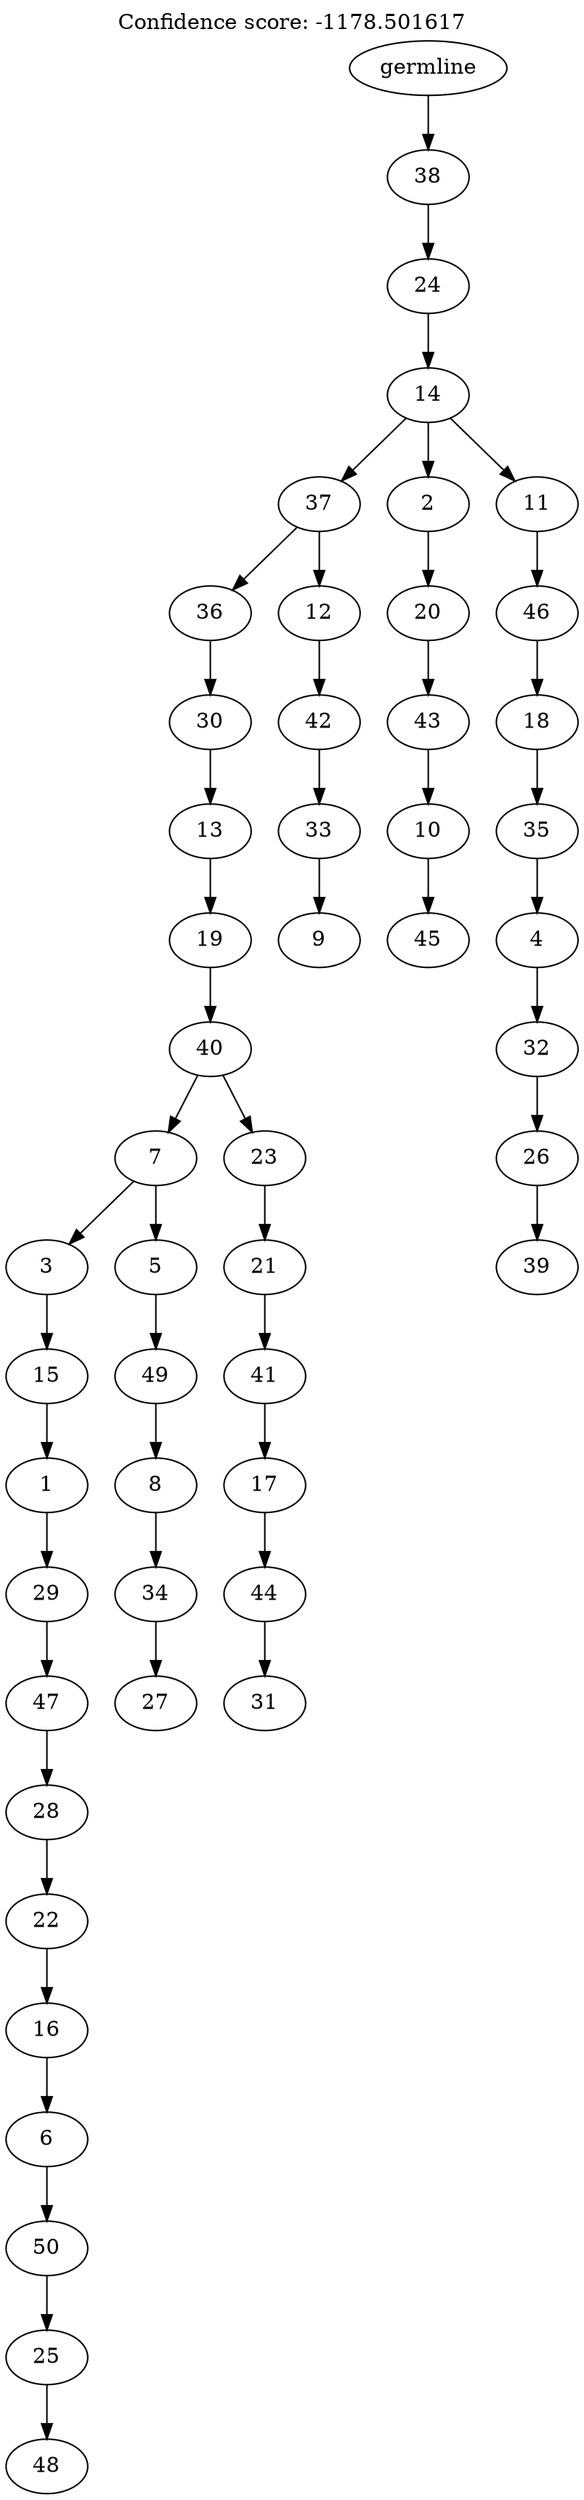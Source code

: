 digraph g {
	"49" -> "50";
	"50" [label="48"];
	"48" -> "49";
	"49" [label="25"];
	"47" -> "48";
	"48" [label="50"];
	"46" -> "47";
	"47" [label="6"];
	"45" -> "46";
	"46" [label="16"];
	"44" -> "45";
	"45" [label="22"];
	"43" -> "44";
	"44" [label="28"];
	"42" -> "43";
	"43" [label="47"];
	"41" -> "42";
	"42" [label="29"];
	"40" -> "41";
	"41" [label="1"];
	"39" -> "40";
	"40" [label="15"];
	"37" -> "38";
	"38" [label="27"];
	"36" -> "37";
	"37" [label="34"];
	"35" -> "36";
	"36" [label="8"];
	"34" -> "35";
	"35" [label="49"];
	"33" -> "34";
	"34" [label="5"];
	"33" -> "39";
	"39" [label="3"];
	"31" -> "32";
	"32" [label="31"];
	"30" -> "31";
	"31" [label="44"];
	"29" -> "30";
	"30" [label="17"];
	"28" -> "29";
	"29" [label="41"];
	"27" -> "28";
	"28" [label="21"];
	"26" -> "27";
	"27" [label="23"];
	"26" -> "33";
	"33" [label="7"];
	"25" -> "26";
	"26" [label="40"];
	"24" -> "25";
	"25" [label="19"];
	"23" -> "24";
	"24" [label="13"];
	"22" -> "23";
	"23" [label="30"];
	"20" -> "21";
	"21" [label="9"];
	"19" -> "20";
	"20" [label="33"];
	"18" -> "19";
	"19" [label="42"];
	"17" -> "18";
	"18" [label="12"];
	"17" -> "22";
	"22" [label="36"];
	"15" -> "16";
	"16" [label="45"];
	"14" -> "15";
	"15" [label="10"];
	"13" -> "14";
	"14" [label="43"];
	"12" -> "13";
	"13" [label="20"];
	"10" -> "11";
	"11" [label="39"];
	"9" -> "10";
	"10" [label="26"];
	"8" -> "9";
	"9" [label="32"];
	"7" -> "8";
	"8" [label="4"];
	"6" -> "7";
	"7" [label="35"];
	"5" -> "6";
	"6" [label="18"];
	"4" -> "5";
	"5" [label="46"];
	"3" -> "4";
	"4" [label="11"];
	"3" -> "12";
	"12" [label="2"];
	"3" -> "17";
	"17" [label="37"];
	"2" -> "3";
	"3" [label="14"];
	"1" -> "2";
	"2" [label="24"];
	"0" -> "1";
	"1" [label="38"];
	"0" [label="germline"];
	labelloc="t";
	label="Confidence score: -1178.501617";
}
